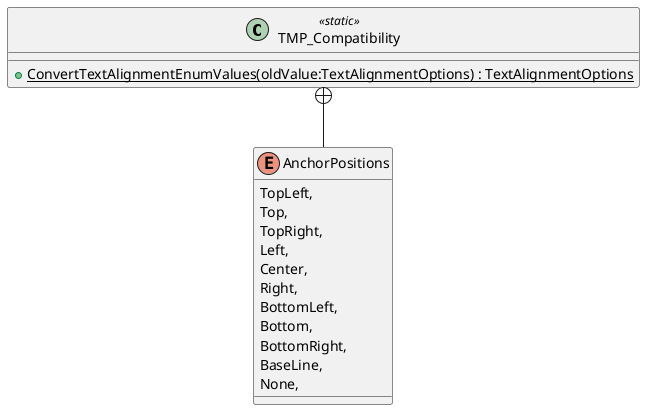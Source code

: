 @startuml
class TMP_Compatibility <<static>> {
    + {static} ConvertTextAlignmentEnumValues(oldValue:TextAlignmentOptions) : TextAlignmentOptions
}
enum AnchorPositions {
    TopLeft,
    Top,
    TopRight,
    Left,
    Center,
    Right,
    BottomLeft,
    Bottom,
    BottomRight,
    BaseLine,
    None,
}
TMP_Compatibility +-- AnchorPositions
@enduml
